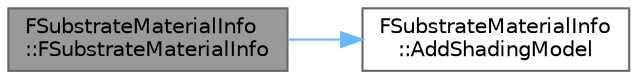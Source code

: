 digraph "FSubstrateMaterialInfo::FSubstrateMaterialInfo"
{
 // INTERACTIVE_SVG=YES
 // LATEX_PDF_SIZE
  bgcolor="transparent";
  edge [fontname=Helvetica,fontsize=10,labelfontname=Helvetica,labelfontsize=10];
  node [fontname=Helvetica,fontsize=10,shape=box,height=0.2,width=0.4];
  rankdir="LR";
  Node1 [id="Node000001",label="FSubstrateMaterialInfo\l::FSubstrateMaterialInfo",height=0.2,width=0.4,color="gray40", fillcolor="grey60", style="filled", fontcolor="black",tooltip=" "];
  Node1 -> Node2 [id="edge1_Node000001_Node000002",color="steelblue1",style="solid",tooltip=" "];
  Node2 [id="Node000002",label="FSubstrateMaterialInfo\l::AddShadingModel",height=0.2,width=0.4,color="grey40", fillcolor="white", style="filled",URL="$d0/de7/structFSubstrateMaterialInfo.html#a9c2f7911d781dd2539338ce054778170",tooltip=" "];
}
